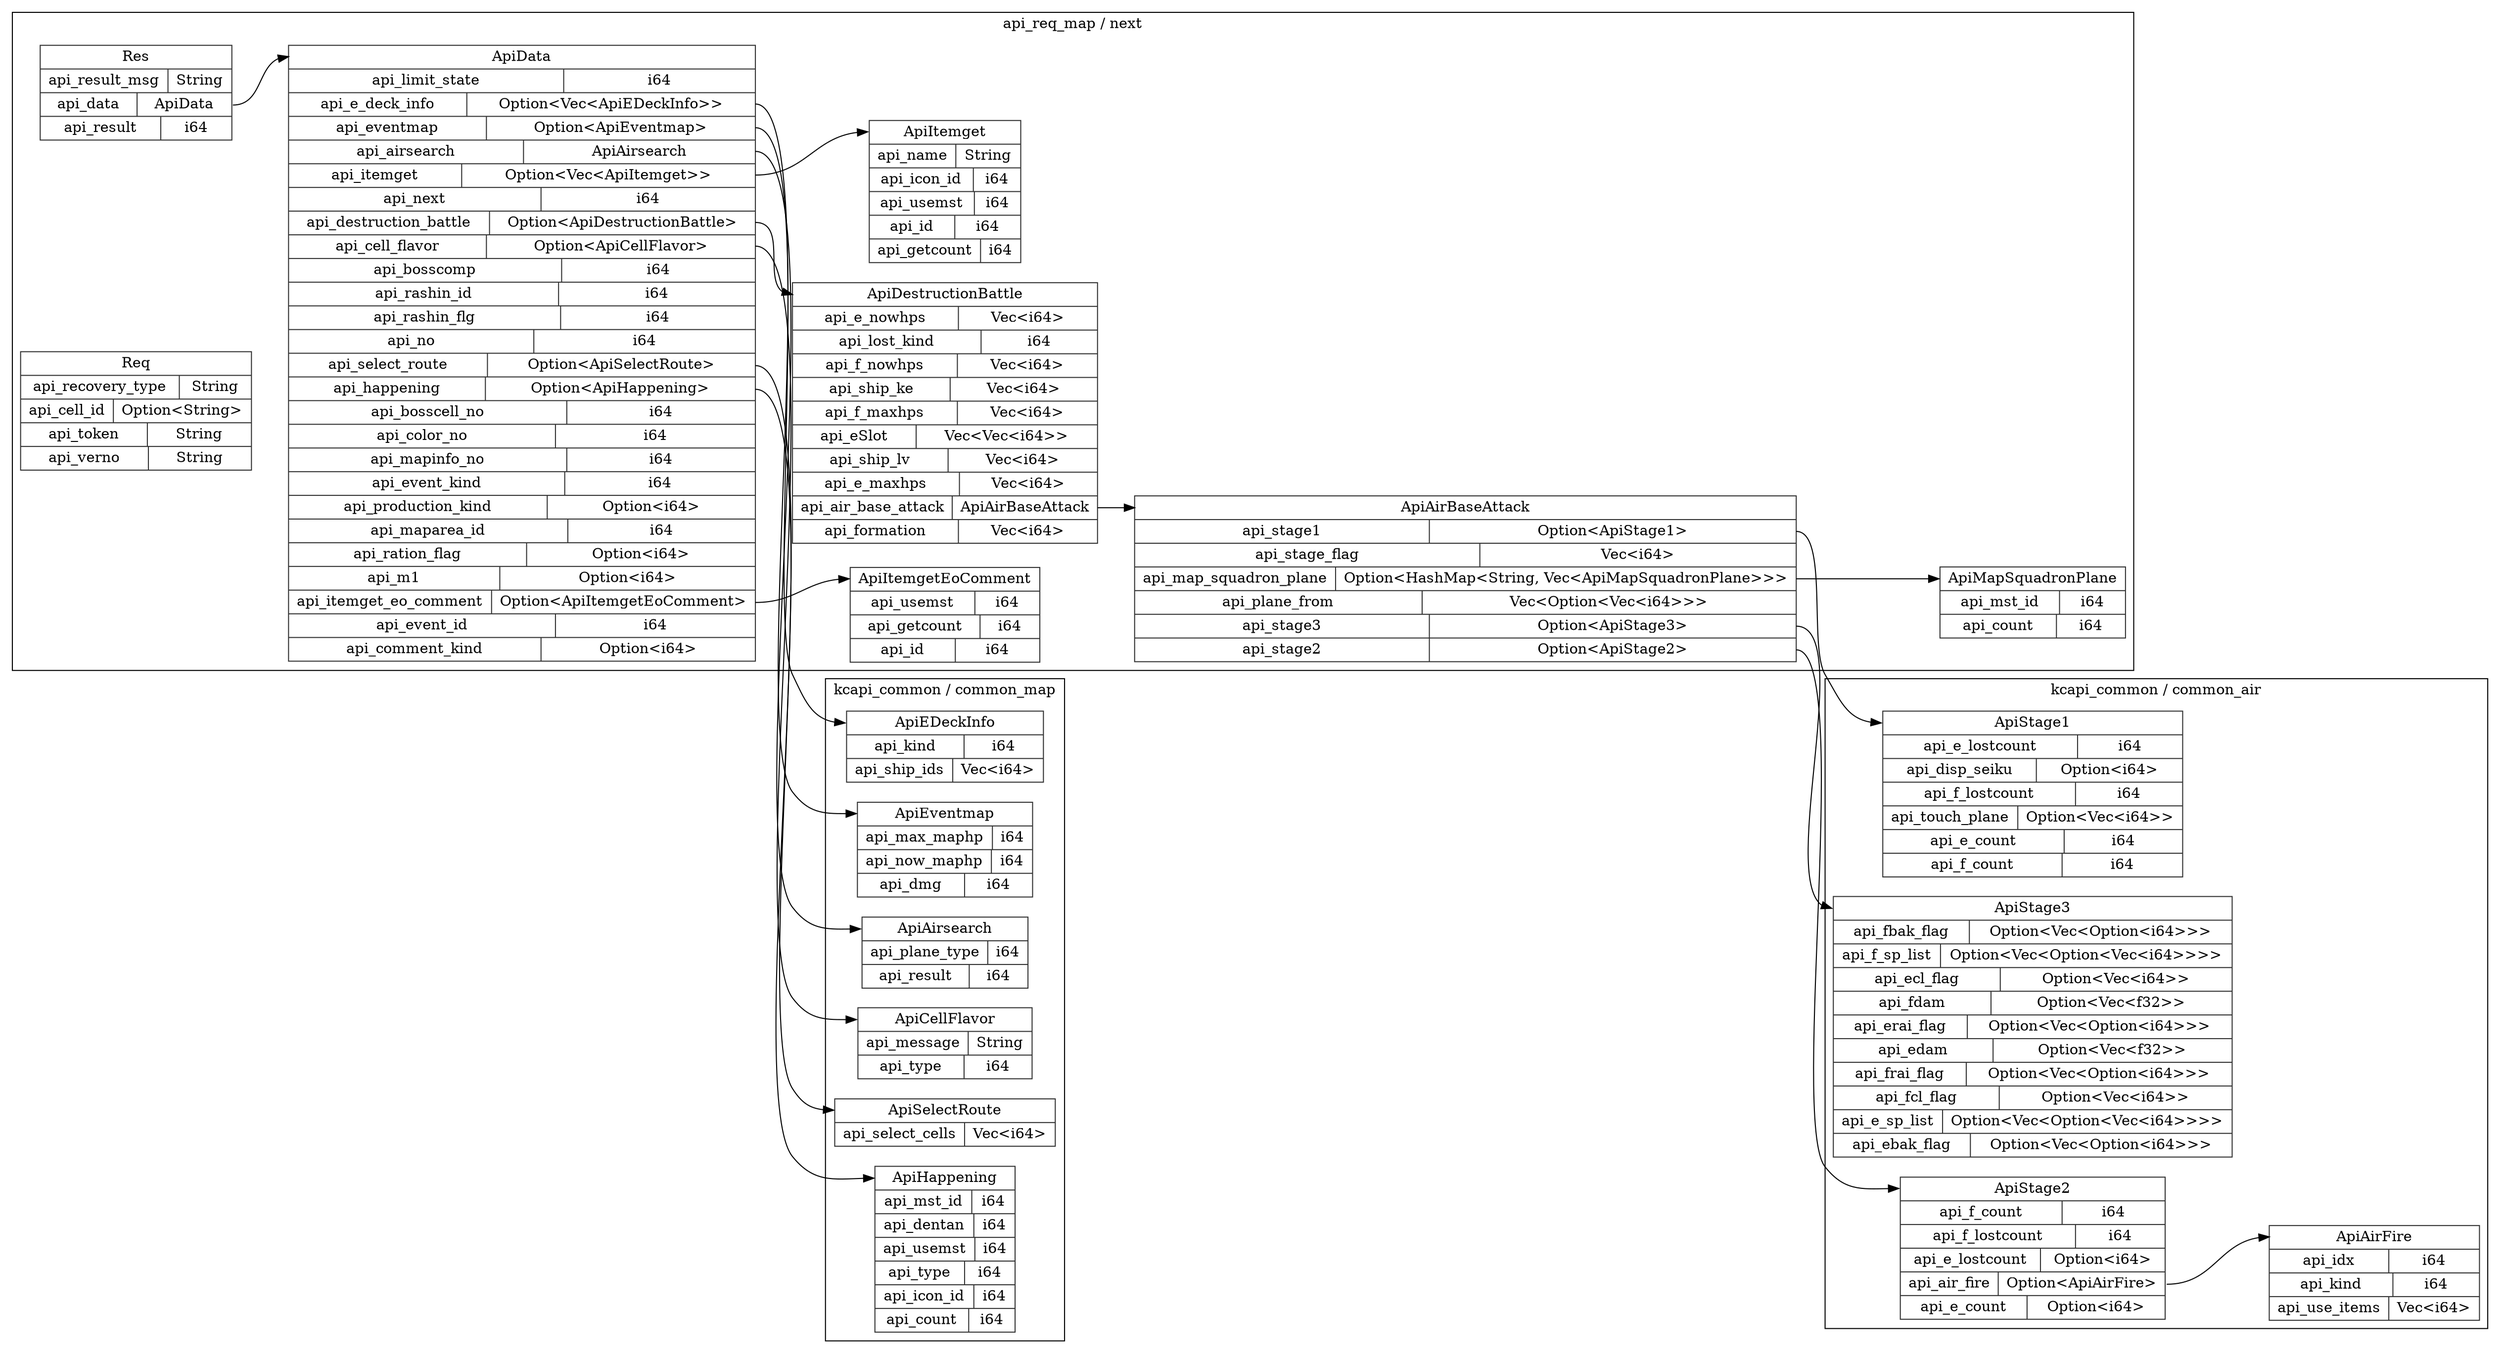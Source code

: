digraph {
  rankdir=LR;
  subgraph cluster_0 {
    label="api_req_map / next";
    node [style="filled", color=white, style="solid", color=gray20];
    api_req_map__next__ApiMapSquadronPlane [label="<ApiMapSquadronPlane> ApiMapSquadronPlane  | { api_mst_id | <api_mst_id> i64 } | { api_count | <api_count> i64 }", shape=record];
    api_req_map__next__ApiAirBaseAttack [label="<ApiAirBaseAttack> ApiAirBaseAttack  | { api_stage1 | <api_stage1> Option\<ApiStage1\> } | { api_stage_flag | <api_stage_flag> Vec\<i64\> } | { api_map_squadron_plane | <api_map_squadron_plane> Option\<HashMap\<String, Vec\<ApiMapSquadronPlane\>\>\> } | { api_plane_from | <api_plane_from> Vec\<Option\<Vec\<i64\>\>\> } | { api_stage3 | <api_stage3> Option\<ApiStage3\> } | { api_stage2 | <api_stage2> Option\<ApiStage2\> }", shape=record];
    api_req_map__next__ApiAirBaseAttack:api_map_squadron_plane:e -> api_req_map__next__ApiMapSquadronPlane:ApiMapSquadronPlane:w;
    api_req_map__next__ApiData [label="<ApiData> ApiData  | { api_limit_state | <api_limit_state> i64 } | { api_e_deck_info | <api_e_deck_info> Option\<Vec\<ApiEDeckInfo\>\> } | { api_eventmap | <api_eventmap> Option\<ApiEventmap\> } | { api_airsearch | <api_airsearch> ApiAirsearch } | { api_itemget | <api_itemget> Option\<Vec\<ApiItemget\>\> } | { api_next | <api_next> i64 } | { api_destruction_battle | <api_destruction_battle> Option\<ApiDestructionBattle\> } | { api_cell_flavor | <api_cell_flavor> Option\<ApiCellFlavor\> } | { api_bosscomp | <api_bosscomp> i64 } | { api_rashin_id | <api_rashin_id> i64 } | { api_rashin_flg | <api_rashin_flg> i64 } | { api_no | <api_no> i64 } | { api_select_route | <api_select_route> Option\<ApiSelectRoute\> } | { api_happening | <api_happening> Option\<ApiHappening\> } | { api_bosscell_no | <api_bosscell_no> i64 } | { api_color_no | <api_color_no> i64 } | { api_mapinfo_no | <api_mapinfo_no> i64 } | { api_event_kind | <api_event_kind> i64 } | { api_production_kind | <api_production_kind> Option\<i64\> } | { api_maparea_id | <api_maparea_id> i64 } | { api_ration_flag | <api_ration_flag> Option\<i64\> } | { api_m1 | <api_m1> Option\<i64\> } | { api_itemget_eo_comment | <api_itemget_eo_comment> Option\<ApiItemgetEoComment\> } | { api_event_id | <api_event_id> i64 } | { api_comment_kind | <api_comment_kind> Option\<i64\> }", shape=record];
    api_req_map__next__ApiItemget;
    api_req_map__next__ApiData:api_itemget:e -> api_req_map__next__ApiItemget:ApiItemget:w;
    api_req_map__next__ApiDestructionBattle;
    api_req_map__next__ApiData:api_destruction_battle:e -> api_req_map__next__ApiDestructionBattle:ApiDestructionBattle:w;
    api_req_map__next__ApiItemgetEoComment;
    api_req_map__next__ApiData:api_itemget_eo_comment:e -> api_req_map__next__ApiItemgetEoComment:ApiItemgetEoComment:w;
    api_req_map__next__ApiDestructionBattle [label="<ApiDestructionBattle> ApiDestructionBattle  | { api_e_nowhps | <api_e_nowhps> Vec\<i64\> } | { api_lost_kind | <api_lost_kind> i64 } | { api_f_nowhps | <api_f_nowhps> Vec\<i64\> } | { api_ship_ke | <api_ship_ke> Vec\<i64\> } | { api_f_maxhps | <api_f_maxhps> Vec\<i64\> } | { api_eSlot | <api_eSlot> Vec\<Vec\<i64\>\> } | { api_ship_lv | <api_ship_lv> Vec\<i64\> } | { api_e_maxhps | <api_e_maxhps> Vec\<i64\> } | { api_air_base_attack | <api_air_base_attack> ApiAirBaseAttack } | { api_formation | <api_formation> Vec\<i64\> }", shape=record];
    api_req_map__next__ApiDestructionBattle:api_air_base_attack:e -> api_req_map__next__ApiAirBaseAttack:ApiAirBaseAttack:w;
    api_req_map__next__ApiItemgetEoComment [label="<ApiItemgetEoComment> ApiItemgetEoComment  | { api_usemst | <api_usemst> i64 } | { api_getcount | <api_getcount> i64 } | { api_id | <api_id> i64 }", shape=record];
    api_req_map__next__ApiItemget [label="<ApiItemget> ApiItemget  | { api_name | <api_name> String } | { api_icon_id | <api_icon_id> i64 } | { api_usemst | <api_usemst> i64 } | { api_id | <api_id> i64 } | { api_getcount | <api_getcount> i64 }", shape=record];
    api_req_map__next__Res [label="<Res> Res  | { api_result_msg | <api_result_msg> String } | { api_data | <api_data> ApiData } | { api_result | <api_result> i64 }", shape=record];
    api_req_map__next__Res:api_data:e -> api_req_map__next__ApiData:ApiData:w;
    api_req_map__next__Req [label="<Req> Req  | { api_recovery_type | <api_recovery_type> String } | { api_cell_id | <api_cell_id> Option\<String\> } | { api_token | <api_token> String } | { api_verno | <api_verno> String }", shape=record];
  }
  subgraph cluster_1 {
    label="kcapi_common / common_map";
    node [style="filled", color=white, style="solid", color=gray20];
    kcapi_common__common_map__ApiEDeckInfo [label="<ApiEDeckInfo> ApiEDeckInfo  | { api_kind | <api_kind> i64 } | { api_ship_ids | <api_ship_ids> Vec\<i64\> }", shape=record];
    kcapi_common__common_map__ApiEventmap [label="<ApiEventmap> ApiEventmap  | { api_max_maphp | <api_max_maphp> i64 } | { api_now_maphp | <api_now_maphp> i64 } | { api_dmg | <api_dmg> i64 }", shape=record];
    kcapi_common__common_map__ApiAirsearch [label="<ApiAirsearch> ApiAirsearch  | { api_plane_type | <api_plane_type> i64 } | { api_result | <api_result> i64 }", shape=record];
    kcapi_common__common_map__ApiCellFlavor [label="<ApiCellFlavor> ApiCellFlavor  | { api_message | <api_message> String } | { api_type | <api_type> i64 }", shape=record];
    kcapi_common__common_map__ApiSelectRoute [label="<ApiSelectRoute> ApiSelectRoute  | { api_select_cells | <api_select_cells> Vec\<i64\> }", shape=record];
    kcapi_common__common_map__ApiHappening [label="<ApiHappening> ApiHappening  | { api_mst_id | <api_mst_id> i64 } | { api_dentan | <api_dentan> i64 } | { api_usemst | <api_usemst> i64 } | { api_type | <api_type> i64 } | { api_icon_id | <api_icon_id> i64 } | { api_count | <api_count> i64 }", shape=record];
  }
  subgraph cluster_2 {
    label="kcapi_common / common_air";
    node [style="filled", color=white, style="solid", color=gray20];
    kcapi_common__common_air__ApiStage1 [label="<ApiStage1> ApiStage1  | { api_e_lostcount | <api_e_lostcount> i64 } | { api_disp_seiku | <api_disp_seiku> Option\<i64\> } | { api_f_lostcount | <api_f_lostcount> i64 } | { api_touch_plane | <api_touch_plane> Option\<Vec\<i64\>\> } | { api_e_count | <api_e_count> i64 } | { api_f_count | <api_f_count> i64 }", shape=record];
    kcapi_common__common_air__ApiStage3 [label="<ApiStage3> ApiStage3  | { api_fbak_flag | <api_fbak_flag> Option\<Vec\<Option\<i64\>\>\> } | { api_f_sp_list | <api_f_sp_list> Option\<Vec\<Option\<Vec\<i64\>\>\>\> } | { api_ecl_flag | <api_ecl_flag> Option\<Vec\<i64\>\> } | { api_fdam | <api_fdam> Option\<Vec\<f32\>\> } | { api_erai_flag | <api_erai_flag> Option\<Vec\<Option\<i64\>\>\> } | { api_edam | <api_edam> Option\<Vec\<f32\>\> } | { api_frai_flag | <api_frai_flag> Option\<Vec\<Option\<i64\>\>\> } | { api_fcl_flag | <api_fcl_flag> Option\<Vec\<i64\>\> } | { api_e_sp_list | <api_e_sp_list> Option\<Vec\<Option\<Vec\<i64\>\>\>\> } | { api_ebak_flag | <api_ebak_flag> Option\<Vec\<Option\<i64\>\>\> }", shape=record];
    kcapi_common__common_air__ApiStage2 [label="<ApiStage2> ApiStage2  | { api_f_count | <api_f_count> i64 } | { api_f_lostcount | <api_f_lostcount> i64 } | { api_e_lostcount | <api_e_lostcount> Option\<i64\> } | { api_air_fire | <api_air_fire> Option\<ApiAirFire\> } | { api_e_count | <api_e_count> Option\<i64\> }", shape=record];
    kcapi_common__common_air__ApiAirFire;
    kcapi_common__common_air__ApiStage2:api_air_fire:e -> kcapi_common__common_air__ApiAirFire:ApiAirFire:w;
    kcapi_common__common_air__ApiAirFire [label="<ApiAirFire> ApiAirFire  | { api_idx | <api_idx> i64 } | { api_kind | <api_kind> i64 } | { api_use_items | <api_use_items> Vec\<i64\> }", shape=record];
  }
  api_req_map__next__ApiAirBaseAttack:api_stage1:e -> kcapi_common__common_air__ApiStage1:ApiStage1:w;
  api_req_map__next__ApiAirBaseAttack:api_stage3:e -> kcapi_common__common_air__ApiStage3:ApiStage3:w;
  api_req_map__next__ApiAirBaseAttack:api_stage2:e -> kcapi_common__common_air__ApiStage2:ApiStage2:w;
  api_req_map__next__ApiData:api_e_deck_info:e -> kcapi_common__common_map__ApiEDeckInfo:ApiEDeckInfo:w;
  api_req_map__next__ApiData:api_eventmap:e -> kcapi_common__common_map__ApiEventmap:ApiEventmap:w;
  api_req_map__next__ApiData:api_airsearch:e -> kcapi_common__common_map__ApiAirsearch:ApiAirsearch:w;
  api_req_map__next__ApiData:api_cell_flavor:e -> kcapi_common__common_map__ApiCellFlavor:ApiCellFlavor:w;
  api_req_map__next__ApiData:api_select_route:e -> kcapi_common__common_map__ApiSelectRoute:ApiSelectRoute:w;
  api_req_map__next__ApiData:api_happening:e -> kcapi_common__common_map__ApiHappening:ApiHappening:w;
}
